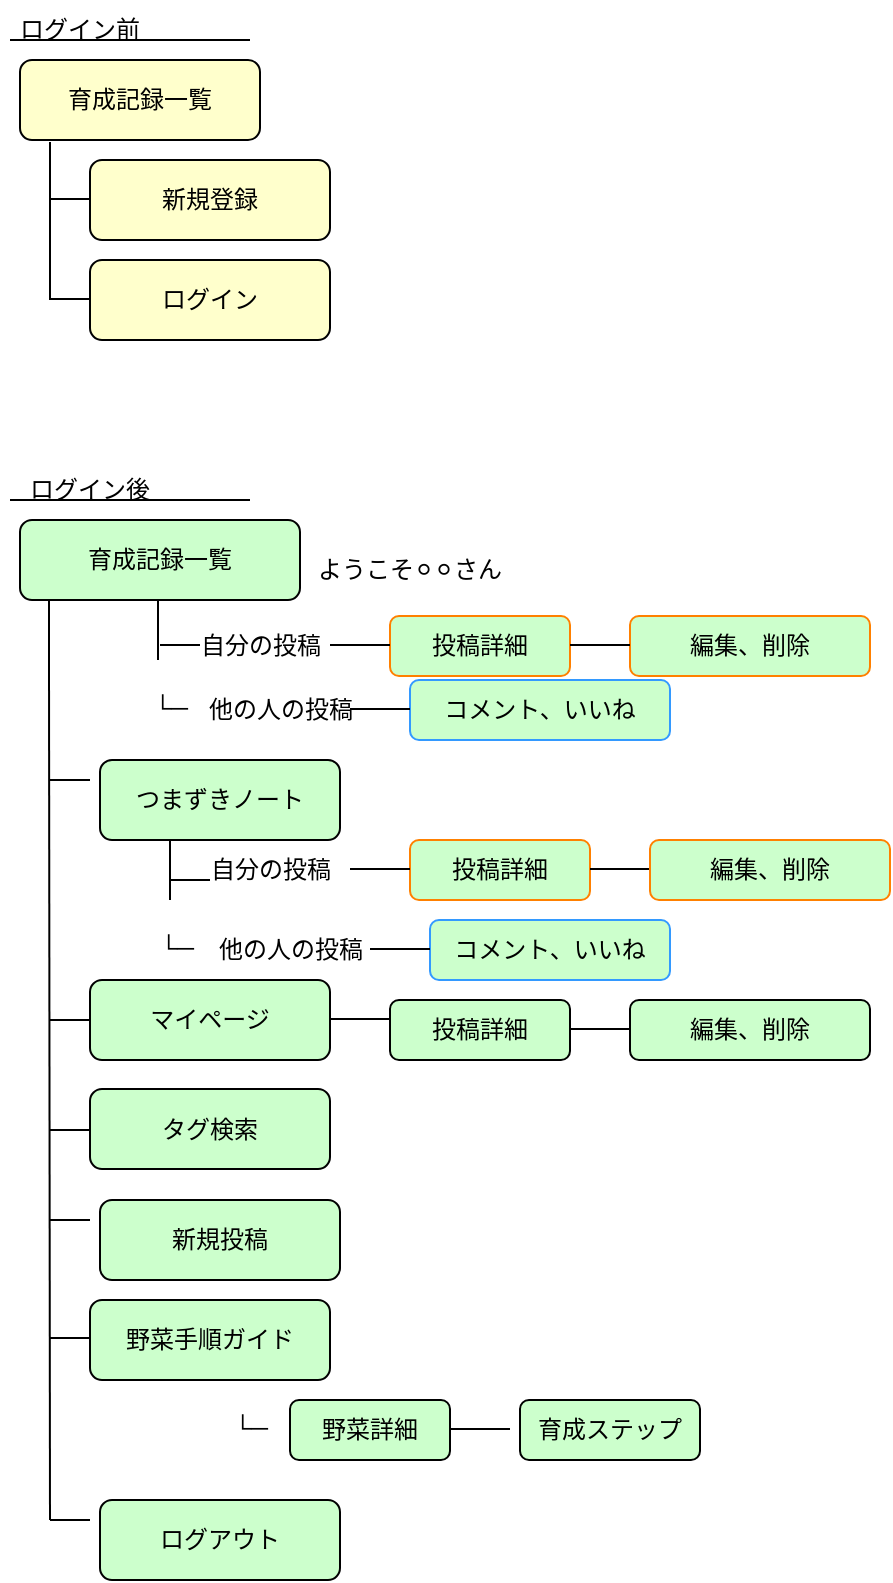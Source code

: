 <mxfile>
    <diagram id="3FK6Q9lLvvBlPMQrZ-ZC" name="ページ1">
        <mxGraphModel dx="876" dy="667" grid="1" gridSize="10" guides="1" tooltips="1" connect="1" arrows="1" fold="1" page="1" pageScale="1" pageWidth="827" pageHeight="1169" math="0" shadow="0">
            <root>
                <mxCell id="0"/>
                <mxCell id="1" parent="0"/>
                <mxCell id="4" value="" style="endArrow=none;html=1;" parent="1" edge="1">
                    <mxGeometry width="50" height="50" relative="1" as="geometry">
                        <mxPoint x="120" y="40" as="sourcePoint"/>
                        <mxPoint x="240" y="40" as="targetPoint"/>
                    </mxGeometry>
                </mxCell>
                <mxCell id="8" value="" style="endArrow=none;html=1;" parent="1" edge="1">
                    <mxGeometry width="50" height="50" relative="1" as="geometry">
                        <mxPoint x="140" y="169.5" as="sourcePoint"/>
                        <mxPoint x="160" y="169.5" as="targetPoint"/>
                    </mxGeometry>
                </mxCell>
                <mxCell id="10" value="" style="endArrow=none;html=1;" parent="1" edge="1">
                    <mxGeometry width="50" height="50" relative="1" as="geometry">
                        <mxPoint x="140" y="119.5" as="sourcePoint"/>
                        <mxPoint x="160" y="119.5" as="targetPoint"/>
                        <Array as="points">
                            <mxPoint x="140" y="119.5"/>
                        </Array>
                    </mxGeometry>
                </mxCell>
                <mxCell id="14" value="ログイン後" style="text;html=1;align=center;verticalAlign=middle;whiteSpace=wrap;rounded=0;" parent="1" vertex="1">
                    <mxGeometry x="125" y="250" width="70" height="30" as="geometry"/>
                </mxCell>
                <mxCell id="15" value="" style="endArrow=none;html=1;" parent="1" edge="1">
                    <mxGeometry width="50" height="50" relative="1" as="geometry">
                        <mxPoint x="120" y="270" as="sourcePoint"/>
                        <mxPoint x="240" y="270" as="targetPoint"/>
                    </mxGeometry>
                </mxCell>
                <mxCell id="18" value="" style="endArrow=none;html=1;" parent="1" edge="1">
                    <mxGeometry width="50" height="50" relative="1" as="geometry">
                        <mxPoint x="139.5" y="350" as="sourcePoint"/>
                        <mxPoint x="139.5" y="320" as="targetPoint"/>
                    </mxGeometry>
                </mxCell>
                <mxCell id="26" value="" style="endArrow=none;html=1;" parent="1" edge="1">
                    <mxGeometry width="50" height="50" relative="1" as="geometry">
                        <mxPoint x="140" y="530" as="sourcePoint"/>
                        <mxPoint x="160" y="530" as="targetPoint"/>
                        <Array as="points">
                            <mxPoint x="140" y="530"/>
                        </Array>
                    </mxGeometry>
                </mxCell>
                <mxCell id="48" value="育成記録一覧" style="rounded=1;whiteSpace=wrap;html=1;fillColor=#CCFFCC;" parent="1" vertex="1">
                    <mxGeometry x="125" y="280" width="140" height="40" as="geometry"/>
                </mxCell>
                <mxCell id="50" value="ようこそ⚪︎⚪︎さん" style="text;html=1;align=center;verticalAlign=middle;whiteSpace=wrap;rounded=0;" parent="1" vertex="1">
                    <mxGeometry x="265" y="290" width="110" height="30" as="geometry"/>
                </mxCell>
                <mxCell id="54" value="" style="endArrow=none;html=1;" parent="1" edge="1">
                    <mxGeometry width="50" height="50" relative="1" as="geometry">
                        <mxPoint x="194" y="350" as="sourcePoint"/>
                        <mxPoint x="194" y="320" as="targetPoint"/>
                    </mxGeometry>
                </mxCell>
                <mxCell id="55" value="" style="endArrow=none;html=1;" parent="1" edge="1">
                    <mxGeometry width="50" height="50" relative="1" as="geometry">
                        <mxPoint x="200" y="470" as="sourcePoint"/>
                        <mxPoint x="200" y="440" as="targetPoint"/>
                    </mxGeometry>
                </mxCell>
                <mxCell id="58" value="" style="endArrow=none;html=1;" parent="1" edge="1">
                    <mxGeometry width="50" height="50" relative="1" as="geometry">
                        <mxPoint x="140" y="410" as="sourcePoint"/>
                        <mxPoint x="160" y="410" as="targetPoint"/>
                        <Array as="points">
                            <mxPoint x="140" y="410"/>
                        </Array>
                    </mxGeometry>
                </mxCell>
                <mxCell id="59" value="" style="endArrow=none;html=1;" parent="1" edge="1">
                    <mxGeometry width="50" height="50" relative="1" as="geometry">
                        <mxPoint x="140" y="585" as="sourcePoint"/>
                        <mxPoint x="160" y="585" as="targetPoint"/>
                        <Array as="points">
                            <mxPoint x="150" y="585"/>
                        </Array>
                    </mxGeometry>
                </mxCell>
                <mxCell id="62" value="" style="endArrow=none;html=1;" parent="1" edge="1">
                    <mxGeometry width="50" height="50" relative="1" as="geometry">
                        <mxPoint x="200" y="460" as="sourcePoint"/>
                        <mxPoint x="220" y="460" as="targetPoint"/>
                        <Array as="points">
                            <mxPoint x="200" y="460"/>
                        </Array>
                    </mxGeometry>
                </mxCell>
                <mxCell id="63" value="" style="endArrow=none;html=1;" parent="1" edge="1">
                    <mxGeometry width="50" height="50" relative="1" as="geometry">
                        <mxPoint x="195" y="342.5" as="sourcePoint"/>
                        <mxPoint x="215" y="342.5" as="targetPoint"/>
                        <Array as="points">
                            <mxPoint x="195" y="342.5"/>
                        </Array>
                    </mxGeometry>
                </mxCell>
                <mxCell id="64" value="" style="endArrow=none;html=1;" parent="1" edge="1">
                    <mxGeometry width="50" height="50" relative="1" as="geometry">
                        <mxPoint x="140" y="630" as="sourcePoint"/>
                        <mxPoint x="160" y="630" as="targetPoint"/>
                        <Array as="points">
                            <mxPoint x="150" y="630"/>
                        </Array>
                    </mxGeometry>
                </mxCell>
                <mxCell id="66" value="つまずきノート" style="rounded=1;whiteSpace=wrap;html=1;fillColor=#CCFFCC;" parent="1" vertex="1">
                    <mxGeometry x="165" y="400" width="120" height="40" as="geometry"/>
                </mxCell>
                <mxCell id="67" value="マイページ" style="rounded=1;whiteSpace=wrap;html=1;fillColor=#CCFFCC;" parent="1" vertex="1">
                    <mxGeometry x="160" y="510" width="120" height="40" as="geometry"/>
                </mxCell>
                <mxCell id="68" value="タグ検索" style="rounded=1;whiteSpace=wrap;html=1;fillColor=#CCFFCC;" parent="1" vertex="1">
                    <mxGeometry x="160" y="564.5" width="120" height="40" as="geometry"/>
                </mxCell>
                <mxCell id="69" value="" style="endArrow=none;html=1;" parent="1" edge="1">
                    <mxGeometry width="50" height="50" relative="1" as="geometry">
                        <mxPoint x="140" y="780" as="sourcePoint"/>
                        <mxPoint x="139.5" y="350" as="targetPoint"/>
                    </mxGeometry>
                </mxCell>
                <mxCell id="70" value="新規投稿" style="rounded=1;whiteSpace=wrap;html=1;fillColor=#CCFFCC;" parent="1" vertex="1">
                    <mxGeometry x="165" y="620" width="120" height="40" as="geometry"/>
                </mxCell>
                <mxCell id="71" value="野菜手順ガイド" style="rounded=1;whiteSpace=wrap;html=1;fillColor=#CCFFCC;" parent="1" vertex="1">
                    <mxGeometry x="160" y="670" width="120" height="40" as="geometry"/>
                </mxCell>
                <mxCell id="74" value="└─" style="text;whiteSpace=wrap;" parent="1" vertex="1">
                    <mxGeometry x="230" y="720" width="60" height="40" as="geometry"/>
                </mxCell>
                <mxCell id="75" value="野菜詳細" style="rounded=1;whiteSpace=wrap;html=1;fillColor=#CCFFCC;" parent="1" vertex="1">
                    <mxGeometry x="260" y="720" width="80" height="30" as="geometry"/>
                </mxCell>
                <mxCell id="77" value="育成ステップ" style="rounded=1;whiteSpace=wrap;html=1;fillColor=#CCFFCC;" parent="1" vertex="1">
                    <mxGeometry x="375" y="720" width="90" height="30" as="geometry"/>
                </mxCell>
                <mxCell id="78" value="" style="endArrow=none;html=1;" parent="1" edge="1">
                    <mxGeometry width="50" height="50" relative="1" as="geometry">
                        <mxPoint x="140" y="780" as="sourcePoint"/>
                        <mxPoint x="160" y="780" as="targetPoint"/>
                        <Array as="points">
                            <mxPoint x="150" y="780"/>
                        </Array>
                    </mxGeometry>
                </mxCell>
                <mxCell id="79" value="ログアウト" style="rounded=1;whiteSpace=wrap;html=1;fillColor=#CCFFCC;" parent="1" vertex="1">
                    <mxGeometry x="165" y="770" width="120" height="40" as="geometry"/>
                </mxCell>
                <mxCell id="80" value="コメント、いいね" style="rounded=1;whiteSpace=wrap;html=1;fillColor=#CCFFCC;strokeColor=#3399FF;" parent="1" vertex="1">
                    <mxGeometry x="330" y="480" width="120" height="30" as="geometry"/>
                </mxCell>
                <mxCell id="81" value="コメント、いいね" style="rounded=1;whiteSpace=wrap;html=1;fillColor=#CCFFCC;strokeColor=#3399FF;" parent="1" vertex="1">
                    <mxGeometry x="320" y="360" width="130" height="30" as="geometry"/>
                </mxCell>
                <mxCell id="82" value="投稿詳細" style="rounded=1;whiteSpace=wrap;html=1;fillColor=#CCFFCC;strokeColor=#FF8000;" parent="1" vertex="1">
                    <mxGeometry x="310" y="328" width="90" height="30" as="geometry"/>
                </mxCell>
                <mxCell id="83" value="投稿詳細" style="rounded=1;whiteSpace=wrap;html=1;fillColor=#CCFFCC;strokeColor=#FF8000;" parent="1" vertex="1">
                    <mxGeometry x="320" y="440" width="90" height="30" as="geometry"/>
                </mxCell>
                <mxCell id="84" value="投稿詳細" style="rounded=1;whiteSpace=wrap;html=1;fillColor=#CCFFCC;" parent="1" vertex="1">
                    <mxGeometry x="310" y="520" width="90" height="30" as="geometry"/>
                </mxCell>
                <mxCell id="85" value="編集、削除" style="rounded=1;whiteSpace=wrap;html=1;fillColor=#CCFFCC;strokeColor=#FF8000;" parent="1" vertex="1">
                    <mxGeometry x="430" y="328" width="120" height="30" as="geometry"/>
                </mxCell>
                <mxCell id="86" value="" style="endArrow=none;html=1;" parent="1" edge="1">
                    <mxGeometry width="50" height="50" relative="1" as="geometry">
                        <mxPoint x="280" y="342.5" as="sourcePoint"/>
                        <mxPoint x="310" y="342.5" as="targetPoint"/>
                        <Array as="points">
                            <mxPoint x="310" y="342.5"/>
                        </Array>
                    </mxGeometry>
                </mxCell>
                <mxCell id="89" value="" style="endArrow=none;html=1;" parent="1" edge="1">
                    <mxGeometry width="50" height="50" relative="1" as="geometry">
                        <mxPoint x="400" y="342.5" as="sourcePoint"/>
                        <mxPoint x="430" y="342.5" as="targetPoint"/>
                        <Array as="points">
                            <mxPoint x="430" y="342.5"/>
                        </Array>
                    </mxGeometry>
                </mxCell>
                <mxCell id="90" value="" style="endArrow=none;html=1;" parent="1" edge="1">
                    <mxGeometry width="50" height="50" relative="1" as="geometry">
                        <mxPoint x="410" y="454.5" as="sourcePoint"/>
                        <mxPoint x="440" y="454.5" as="targetPoint"/>
                        <Array as="points">
                            <mxPoint x="440" y="454.5"/>
                        </Array>
                    </mxGeometry>
                </mxCell>
                <mxCell id="91" value="" style="endArrow=none;html=1;" parent="1" edge="1">
                    <mxGeometry width="50" height="50" relative="1" as="geometry">
                        <mxPoint x="300" y="494.5" as="sourcePoint"/>
                        <mxPoint x="330" y="494.5" as="targetPoint"/>
                        <Array as="points">
                            <mxPoint x="330" y="494.5"/>
                        </Array>
                    </mxGeometry>
                </mxCell>
                <mxCell id="92" value="" style="endArrow=none;html=1;" parent="1" edge="1">
                    <mxGeometry width="50" height="50" relative="1" as="geometry">
                        <mxPoint x="290" y="374.5" as="sourcePoint"/>
                        <mxPoint x="320" y="374.5" as="targetPoint"/>
                        <Array as="points">
                            <mxPoint x="320" y="374.5"/>
                        </Array>
                    </mxGeometry>
                </mxCell>
                <mxCell id="99" style="edgeStyle=none;html=1;exitX=0.75;exitY=0;exitDx=0;exitDy=0;" parent="1" source="93" edge="1">
                    <mxGeometry relative="1" as="geometry">
                        <mxPoint x="210" y="70" as="targetPoint"/>
                    </mxGeometry>
                </mxCell>
                <mxCell id="93" value="育成記録一覧" style="rounded=1;whiteSpace=wrap;html=1;fillColor=#FFFFCC;" parent="1" vertex="1">
                    <mxGeometry x="125" y="50" width="120" height="40" as="geometry"/>
                </mxCell>
                <mxCell id="95" value="ログイン" style="rounded=1;whiteSpace=wrap;html=1;fillColor=#FFFFCC;" parent="1" vertex="1">
                    <mxGeometry x="160" y="150" width="120" height="40" as="geometry"/>
                </mxCell>
                <mxCell id="96" value="新規登録" style="rounded=1;whiteSpace=wrap;html=1;fillColor=#FFFFCC;" parent="1" vertex="1">
                    <mxGeometry x="160" y="100" width="120" height="40" as="geometry"/>
                </mxCell>
                <mxCell id="102" value="" style="endArrow=none;html=1;entryX=0.125;entryY=1.025;entryDx=0;entryDy=0;entryPerimeter=0;" parent="1" target="93" edge="1">
                    <mxGeometry width="50" height="50" relative="1" as="geometry">
                        <mxPoint x="140" y="170" as="sourcePoint"/>
                        <mxPoint x="140" y="100" as="targetPoint"/>
                    </mxGeometry>
                </mxCell>
                <mxCell id="103" value="ログイン前" style="text;html=1;align=center;verticalAlign=middle;whiteSpace=wrap;rounded=0;" parent="1" vertex="1">
                    <mxGeometry x="115" y="20" width="80" height="30" as="geometry"/>
                </mxCell>
                <mxCell id="106" value="自分の投稿" style="text;html=1;align=center;verticalAlign=middle;resizable=0;points=[];autosize=1;strokeColor=none;fillColor=none;" vertex="1" parent="1">
                    <mxGeometry x="205" y="328" width="80" height="30" as="geometry"/>
                </mxCell>
                <mxCell id="107" value="他の人の投稿" style="text;html=1;align=center;verticalAlign=middle;resizable=0;points=[];autosize=1;strokeColor=none;fillColor=none;" vertex="1" parent="1">
                    <mxGeometry x="205" y="360" width="100" height="30" as="geometry"/>
                </mxCell>
                <mxCell id="111" value="" style="endArrow=none;html=1;" edge="1" parent="1">
                    <mxGeometry width="50" height="50" relative="1" as="geometry">
                        <mxPoint x="340" y="549" as="sourcePoint"/>
                        <mxPoint x="340" y="549" as="targetPoint"/>
                        <Array as="points">
                            <mxPoint x="340" y="549"/>
                        </Array>
                    </mxGeometry>
                </mxCell>
                <mxCell id="113" value="自分の投稿" style="text;html=1;align=center;verticalAlign=middle;resizable=0;points=[];autosize=1;strokeColor=none;fillColor=none;" vertex="1" parent="1">
                    <mxGeometry x="210" y="440" width="80" height="30" as="geometry"/>
                </mxCell>
                <mxCell id="115" value="編集、削除" style="rounded=1;whiteSpace=wrap;html=1;fillColor=#CCFFCC;strokeColor=#FF8000;" vertex="1" parent="1">
                    <mxGeometry x="440" y="440" width="120" height="30" as="geometry"/>
                </mxCell>
                <mxCell id="118" value="他の人の投稿" style="text;html=1;align=center;verticalAlign=middle;resizable=0;points=[];autosize=1;strokeColor=none;fillColor=none;" vertex="1" parent="1">
                    <mxGeometry x="210" y="480" width="100" height="30" as="geometry"/>
                </mxCell>
                <mxCell id="119" value="" style="endArrow=none;html=1;" edge="1" parent="1">
                    <mxGeometry width="50" height="50" relative="1" as="geometry">
                        <mxPoint x="140" y="689" as="sourcePoint"/>
                        <mxPoint x="160" y="689" as="targetPoint"/>
                        <Array as="points">
                            <mxPoint x="150" y="689"/>
                        </Array>
                    </mxGeometry>
                </mxCell>
                <mxCell id="120" value="└─" style="text;whiteSpace=wrap;" vertex="1" parent="1">
                    <mxGeometry x="192.5" y="480" width="57.5" height="40" as="geometry"/>
                </mxCell>
                <mxCell id="125" value="└─" style="text;whiteSpace=wrap;" vertex="1" parent="1">
                    <mxGeometry x="190" y="360" width="65" height="40" as="geometry"/>
                </mxCell>
                <mxCell id="127" value="" style="endArrow=none;html=1;" edge="1" parent="1">
                    <mxGeometry width="50" height="50" relative="1" as="geometry">
                        <mxPoint x="290" y="454.5" as="sourcePoint"/>
                        <mxPoint x="320" y="454.5" as="targetPoint"/>
                        <Array as="points">
                            <mxPoint x="320" y="454.5"/>
                        </Array>
                    </mxGeometry>
                </mxCell>
                <mxCell id="128" value="" style="endArrow=none;html=1;" edge="1" parent="1">
                    <mxGeometry width="50" height="50" relative="1" as="geometry">
                        <mxPoint x="280" y="529.5" as="sourcePoint"/>
                        <mxPoint x="310" y="529.5" as="targetPoint"/>
                        <Array as="points">
                            <mxPoint x="310" y="529.5"/>
                        </Array>
                    </mxGeometry>
                </mxCell>
                <mxCell id="132" value="" style="endArrow=none;html=1;" edge="1" parent="1">
                    <mxGeometry width="50" height="50" relative="1" as="geometry">
                        <mxPoint x="340" y="734.5" as="sourcePoint"/>
                        <mxPoint x="370" y="734.5" as="targetPoint"/>
                        <Array as="points">
                            <mxPoint x="370" y="734.5"/>
                        </Array>
                    </mxGeometry>
                </mxCell>
                <mxCell id="133" value="" style="endArrow=none;html=1;" edge="1" parent="1">
                    <mxGeometry width="50" height="50" relative="1" as="geometry">
                        <mxPoint x="400" y="534.5" as="sourcePoint"/>
                        <mxPoint x="430" y="534.5" as="targetPoint"/>
                        <Array as="points">
                            <mxPoint x="410" y="534.5"/>
                            <mxPoint x="430" y="534.5"/>
                        </Array>
                    </mxGeometry>
                </mxCell>
                <mxCell id="134" value="編集、削除" style="rounded=1;whiteSpace=wrap;html=1;fillColor=#CCFFCC;strokeColor=#000000;" vertex="1" parent="1">
                    <mxGeometry x="430" y="520" width="120" height="30" as="geometry"/>
                </mxCell>
            </root>
        </mxGraphModel>
    </diagram>
</mxfile>